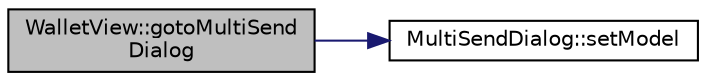 digraph "WalletView::gotoMultiSendDialog"
{
  edge [fontname="Helvetica",fontsize="10",labelfontname="Helvetica",labelfontsize="10"];
  node [fontname="Helvetica",fontsize="10",shape=record];
  rankdir="LR";
  Node47 [label="WalletView::gotoMultiSend\lDialog",height=0.2,width=0.4,color="black", fillcolor="grey75", style="filled", fontcolor="black"];
  Node47 -> Node48 [color="midnightblue",fontsize="10",style="solid",fontname="Helvetica"];
  Node48 [label="MultiSendDialog::setModel",height=0.2,width=0.4,color="black", fillcolor="white", style="filled",URL="$class_multi_send_dialog.html#aef8d0e5e3399fa8053ab5a0e38eae152"];
}

